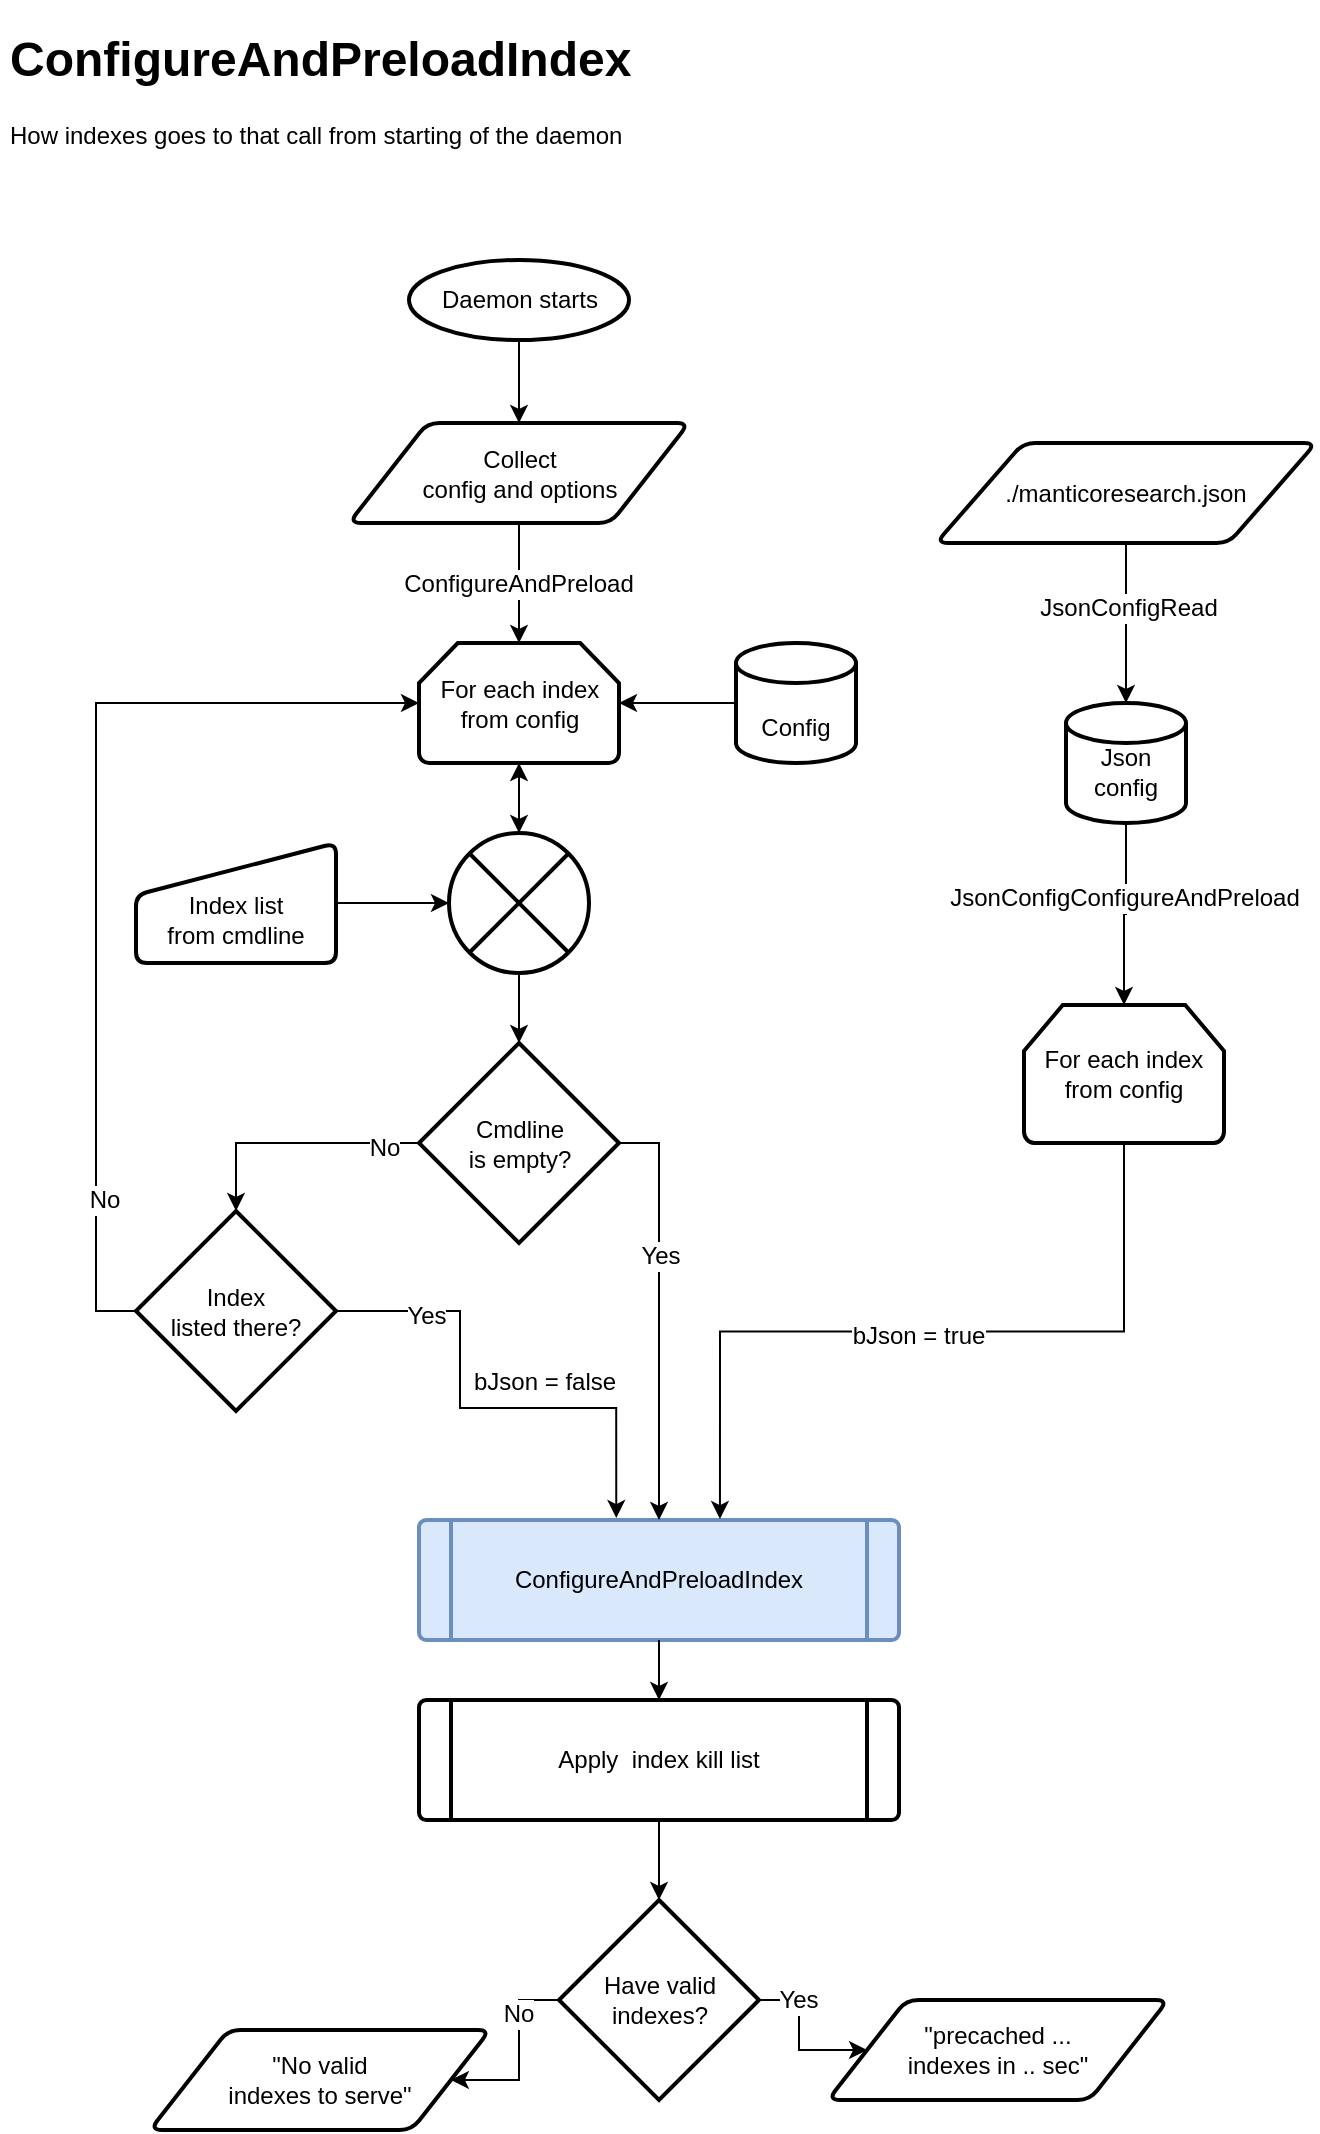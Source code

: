 <mxfile version="10.8.0" type="device"><diagram id="mrS82vI1LozzJn46dy_2" name="Initial start"><mxGraphModel dx="1004" dy="1144" grid="1" gridSize="10" guides="1" tooltips="1" connect="1" arrows="1" fold="0" page="1" pageScale="1" pageWidth="827" pageHeight="1169" math="0" shadow="0"><root><mxCell id="0"/><mxCell id="1" parent="0"/><mxCell id="GM6XMxbqz1W6KQirm6b_-90" value="&lt;h1&gt;ConfigureAndPreloadIndex&lt;/h1&gt;&lt;div&gt;How indexes goes to that call from starting of the daemon&lt;/div&gt;" style="text;html=1;strokeColor=none;fillColor=none;spacing=5;spacingTop=-20;whiteSpace=wrap;overflow=hidden;rounded=0;shadow=0;" parent="1" vertex="1"><mxGeometry x="60" y="40" width="470" height="80" as="geometry"/></mxCell><mxCell id="GM6XMxbqz1W6KQirm6b_-1" value="Daemon starts&lt;br&gt;" style="strokeWidth=2;html=1;shape=mxgraph.flowchart.start_1;whiteSpace=wrap;" parent="1" vertex="1"><mxGeometry x="264.5" y="160" width="110" height="40" as="geometry"/></mxCell><mxCell id="GM6XMxbqz1W6KQirm6b_-45" value="Collect&lt;br&gt;config and options&lt;br&gt;" style="verticalLabelPosition=middle;verticalAlign=middle;html=1;strokeWidth=2;shape=parallelogram;perimeter=parallelogramPerimeter;whiteSpace=wrap;rounded=1;arcSize=12;size=0.23;shadow=0;labelPosition=center;align=center;" parent="1" vertex="1"><mxGeometry x="234.5" y="241.5" width="170" height="50" as="geometry"/></mxCell><mxCell id="GM6XMxbqz1W6KQirm6b_-49" style="edgeStyle=orthogonalEdgeStyle;rounded=0;orthogonalLoop=1;jettySize=auto;html=1;exitX=0.5;exitY=1;exitDx=0;exitDy=0;exitPerimeter=0;entryX=0.5;entryY=0;entryDx=0;entryDy=0;" parent="1" source="GM6XMxbqz1W6KQirm6b_-1" target="GM6XMxbqz1W6KQirm6b_-45" edge="1"><mxGeometry relative="1" as="geometry"/></mxCell><mxCell id="GM6XMxbqz1W6KQirm6b_-47" value="Index list&lt;br&gt;from cmdline&lt;br&gt;" style="verticalLabelPosition=middle;verticalAlign=bottom;html=1;strokeWidth=2;shape=manualInput;whiteSpace=wrap;rounded=1;size=26;arcSize=11;shadow=0;labelPosition=center;align=center;spacingBottom=5;" parent="1" vertex="1"><mxGeometry x="128" y="451.5" width="100" height="60" as="geometry"/></mxCell><mxCell id="GM6XMxbqz1W6KQirm6b_-48" value="Config" style="strokeWidth=2;html=1;shape=mxgraph.flowchart.database;whiteSpace=wrap;shadow=0;verticalAlign=bottom;spacingBottom=9;" parent="1" vertex="1"><mxGeometry x="428" y="351.5" width="60" height="60" as="geometry"/></mxCell><mxCell id="GM6XMxbqz1W6KQirm6b_-54" value="For each index&lt;br&gt;from config&lt;br&gt;" style="strokeWidth=2;html=1;shape=mxgraph.flowchart.loop_limit;whiteSpace=wrap;shadow=0;" parent="1" vertex="1"><mxGeometry x="269.5" y="351.5" width="100" height="60" as="geometry"/></mxCell><mxCell id="GM6XMxbqz1W6KQirm6b_-61" value="" style="edgeStyle=orthogonalEdgeStyle;rounded=0;orthogonalLoop=1;jettySize=auto;html=1;" parent="1" source="GM6XMxbqz1W6KQirm6b_-45" target="GM6XMxbqz1W6KQirm6b_-54" edge="1"><mxGeometry relative="1" as="geometry"/></mxCell><mxCell id="8kGnOlioAK1RqU-uiGng-42" value="ConfigureAndPreload" style="text;html=1;resizable=0;points=[];align=center;verticalAlign=middle;labelBackgroundColor=#ffffff;" parent="GM6XMxbqz1W6KQirm6b_-61" vertex="1" connectable="0"><mxGeometry x="0.263" y="1" relative="1" as="geometry"><mxPoint x="-1.5" y="-8" as="offset"/></mxGeometry></mxCell><mxCell id="GM6XMxbqz1W6KQirm6b_-64" value="" style="edgeStyle=orthogonalEdgeStyle;rounded=0;orthogonalLoop=1;jettySize=auto;html=1;" parent="1" source="GM6XMxbqz1W6KQirm6b_-48" target="GM6XMxbqz1W6KQirm6b_-54" edge="1"><mxGeometry relative="1" as="geometry"/></mxCell><mxCell id="GM6XMxbqz1W6KQirm6b_-56" value="Cmdline&lt;br&gt;is empty?&lt;br&gt;" style="strokeWidth=2;html=1;shape=mxgraph.flowchart.decision;whiteSpace=wrap;shadow=0;" parent="1" vertex="1"><mxGeometry x="269.5" y="551.5" width="100" height="100" as="geometry"/></mxCell><mxCell id="GM6XMxbqz1W6KQirm6b_-81" style="edgeStyle=orthogonalEdgeStyle;rounded=0;orthogonalLoop=1;jettySize=auto;html=1;exitX=0;exitY=0.5;exitDx=0;exitDy=0;exitPerimeter=0;entryX=0;entryY=0.5;entryDx=0;entryDy=0;entryPerimeter=0;" parent="1" source="GM6XMxbqz1W6KQirm6b_-76" target="GM6XMxbqz1W6KQirm6b_-54" edge="1"><mxGeometry relative="1" as="geometry"/></mxCell><mxCell id="GM6XMxbqz1W6KQirm6b_-83" value="No" style="text;html=1;resizable=0;points=[];align=center;verticalAlign=middle;labelBackgroundColor=#ffffff;" parent="GM6XMxbqz1W6KQirm6b_-81" vertex="1" connectable="0"><mxGeometry x="-0.69" y="-4" relative="1" as="geometry"><mxPoint as="offset"/></mxGeometry></mxCell><mxCell id="GM6XMxbqz1W6KQirm6b_-76" value="Index&lt;br&gt;listed there?&lt;br&gt;" style="strokeWidth=2;html=1;shape=mxgraph.flowchart.decision;whiteSpace=wrap;shadow=0;" parent="1" vertex="1"><mxGeometry x="128" y="635.5" width="100" height="100" as="geometry"/></mxCell><mxCell id="GM6XMxbqz1W6KQirm6b_-78" style="edgeStyle=orthogonalEdgeStyle;rounded=0;orthogonalLoop=1;jettySize=auto;html=1;exitX=0;exitY=0.5;exitDx=0;exitDy=0;exitPerimeter=0;entryX=0.5;entryY=0;entryDx=0;entryDy=0;entryPerimeter=0;" parent="1" source="GM6XMxbqz1W6KQirm6b_-56" target="GM6XMxbqz1W6KQirm6b_-76" edge="1"><mxGeometry relative="1" as="geometry"/></mxCell><mxCell id="GM6XMxbqz1W6KQirm6b_-79" value="No" style="text;html=1;resizable=0;points=[];align=center;verticalAlign=middle;labelBackgroundColor=#ffffff;" parent="GM6XMxbqz1W6KQirm6b_-78" vertex="1" connectable="0"><mxGeometry x="-0.717" y="2" relative="1" as="geometry"><mxPoint as="offset"/></mxGeometry></mxCell><mxCell id="GM6XMxbqz1W6KQirm6b_-72" value="" style="edgeStyle=orthogonalEdgeStyle;rounded=0;orthogonalLoop=1;jettySize=auto;html=1;" parent="1" source="GM6XMxbqz1W6KQirm6b_-69" target="GM6XMxbqz1W6KQirm6b_-56" edge="1"><mxGeometry relative="1" as="geometry"/></mxCell><mxCell id="8kGnOlioAK1RqU-uiGng-59" style="edgeStyle=orthogonalEdgeStyle;rounded=0;orthogonalLoop=1;jettySize=auto;html=1;" parent="1" source="GM6XMxbqz1W6KQirm6b_-69" target="GM6XMxbqz1W6KQirm6b_-54" edge="1"><mxGeometry relative="1" as="geometry"/></mxCell><mxCell id="GM6XMxbqz1W6KQirm6b_-69" value="" style="verticalLabelPosition=bottom;verticalAlign=top;html=1;strokeWidth=2;shape=mxgraph.flowchart.or;shadow=0;" parent="1" vertex="1"><mxGeometry x="284.5" y="446.5" width="70" height="70" as="geometry"/></mxCell><mxCell id="GM6XMxbqz1W6KQirm6b_-71" value="" style="edgeStyle=orthogonalEdgeStyle;rounded=0;orthogonalLoop=1;jettySize=auto;html=1;" parent="1" source="GM6XMxbqz1W6KQirm6b_-47" target="GM6XMxbqz1W6KQirm6b_-69" edge="1"><mxGeometry relative="1" as="geometry"/></mxCell><mxCell id="GM6XMxbqz1W6KQirm6b_-70" value="" style="edgeStyle=orthogonalEdgeStyle;rounded=0;orthogonalLoop=1;jettySize=auto;html=1;" parent="1" source="GM6XMxbqz1W6KQirm6b_-54" target="GM6XMxbqz1W6KQirm6b_-69" edge="1"><mxGeometry relative="1" as="geometry"/></mxCell><mxCell id="GM6XMxbqz1W6KQirm6b_-73" value="ConfigureAndPreloadIndex" style="verticalLabelPosition=middle;verticalAlign=middle;html=1;strokeWidth=2;shape=process;whiteSpace=wrap;rounded=1;size=0.065;arcSize=6;shadow=0;labelPosition=center;align=center;fillColor=#dae8fc;strokeColor=#6c8ebf;" parent="1" vertex="1"><mxGeometry x="269.5" y="790" width="240" height="60" as="geometry"/></mxCell><mxCell id="GM6XMxbqz1W6KQirm6b_-74" style="edgeStyle=orthogonalEdgeStyle;rounded=0;orthogonalLoop=1;jettySize=auto;html=1;exitX=1;exitY=0.5;exitDx=0;exitDy=0;exitPerimeter=0;entryX=0.5;entryY=0;entryDx=0;entryDy=0;" parent="1" source="GM6XMxbqz1W6KQirm6b_-56" target="GM6XMxbqz1W6KQirm6b_-73" edge="1"><mxGeometry relative="1" as="geometry"/></mxCell><mxCell id="GM6XMxbqz1W6KQirm6b_-75" value="Yes" style="text;html=1;resizable=0;points=[];align=center;verticalAlign=middle;labelBackgroundColor=#ffffff;" parent="GM6XMxbqz1W6KQirm6b_-74" vertex="1" connectable="0"><mxGeometry x="-0.496" y="-24" relative="1" as="geometry"><mxPoint x="24" y="24" as="offset"/></mxGeometry></mxCell><mxCell id="GM6XMxbqz1W6KQirm6b_-80" style="edgeStyle=orthogonalEdgeStyle;rounded=0;orthogonalLoop=1;jettySize=auto;html=1;exitX=1;exitY=0.5;exitDx=0;exitDy=0;exitPerimeter=0;entryX=0.411;entryY=-0.016;entryDx=0;entryDy=0;entryPerimeter=0;" parent="1" source="GM6XMxbqz1W6KQirm6b_-76" target="GM6XMxbqz1W6KQirm6b_-73" edge="1"><mxGeometry relative="1" as="geometry"><Array as="points"><mxPoint x="290" y="685"/><mxPoint x="290" y="734"/><mxPoint x="368" y="734"/></Array></mxGeometry></mxCell><mxCell id="GM6XMxbqz1W6KQirm6b_-82" value="Yes" style="text;html=1;resizable=0;points=[];align=center;verticalAlign=middle;labelBackgroundColor=#ffffff;" parent="GM6XMxbqz1W6KQirm6b_-80" vertex="1" connectable="0"><mxGeometry x="-0.635" y="-2" relative="1" as="geometry"><mxPoint as="offset"/></mxGeometry></mxCell><mxCell id="GM6XMxbqz1W6KQirm6b_-93" style="edgeStyle=orthogonalEdgeStyle;rounded=0;orthogonalLoop=1;jettySize=auto;html=1;exitX=0.5;exitY=1;exitDx=0;exitDy=0;exitPerimeter=0;" parent="1" source="GM6XMxbqz1W6KQirm6b_-54" target="GM6XMxbqz1W6KQirm6b_-54" edge="1"><mxGeometry relative="1" as="geometry"/></mxCell><mxCell id="8kGnOlioAK1RqU-uiGng-29" value="Json config" style="strokeWidth=2;html=1;shape=mxgraph.flowchart.database;whiteSpace=wrap;shadow=0;verticalAlign=bottom;spacingBottom=9;" parent="1" vertex="1"><mxGeometry x="593" y="381.5" width="60" height="60" as="geometry"/></mxCell><mxCell id="8kGnOlioAK1RqU-uiGng-31" value="" style="edgeStyle=orthogonalEdgeStyle;rounded=0;orthogonalLoop=1;jettySize=auto;html=1;" parent="1" source="8kGnOlioAK1RqU-uiGng-30" target="8kGnOlioAK1RqU-uiGng-29" edge="1"><mxGeometry relative="1" as="geometry"/></mxCell><mxCell id="8kGnOlioAK1RqU-uiGng-40" value="JsonConfigRead" style="text;html=1;resizable=0;points=[];align=center;verticalAlign=middle;labelBackgroundColor=#ffffff;" parent="8kGnOlioAK1RqU-uiGng-31" vertex="1" connectable="0"><mxGeometry x="-0.209" y="1" relative="1" as="geometry"><mxPoint y="1" as="offset"/></mxGeometry></mxCell><mxCell id="8kGnOlioAK1RqU-uiGng-30" value="./manticoresearch.json&lt;br&gt;" style="verticalLabelPosition=middle;verticalAlign=middle;html=1;strokeWidth=2;shape=parallelogram;perimeter=parallelogramPerimeter;whiteSpace=wrap;rounded=1;arcSize=12;size=0.23;shadow=0;labelPosition=center;align=center;" parent="1" vertex="1"><mxGeometry x="528" y="251.5" width="190" height="50" as="geometry"/></mxCell><mxCell id="8kGnOlioAK1RqU-uiGng-36" style="edgeStyle=orthogonalEdgeStyle;rounded=0;orthogonalLoop=1;jettySize=auto;html=1;exitX=0.5;exitY=1;exitDx=0;exitDy=0;exitPerimeter=0;entryX=0.627;entryY=-0.008;entryDx=0;entryDy=0;entryPerimeter=0;" parent="1" source="8kGnOlioAK1RqU-uiGng-32" target="GM6XMxbqz1W6KQirm6b_-73" edge="1"><mxGeometry relative="1" as="geometry"/></mxCell><mxCell id="pXFP90Ian9YGnT9wFd2_-1" value="bJson = true" style="text;html=1;resizable=0;points=[];align=center;verticalAlign=middle;labelBackgroundColor=#ffffff;" parent="8kGnOlioAK1RqU-uiGng-36" vertex="1" connectable="0"><mxGeometry x="0.012" y="2" relative="1" as="geometry"><mxPoint as="offset"/></mxGeometry></mxCell><mxCell id="8kGnOlioAK1RqU-uiGng-32" value="For each index&lt;br&gt;from config&lt;br&gt;" style="strokeWidth=2;html=1;shape=mxgraph.flowchart.loop_limit;whiteSpace=wrap;shadow=0;" parent="1" vertex="1"><mxGeometry x="572" y="532.5" width="100" height="69" as="geometry"/></mxCell><mxCell id="8kGnOlioAK1RqU-uiGng-33" value="" style="edgeStyle=orthogonalEdgeStyle;rounded=0;orthogonalLoop=1;jettySize=auto;html=1;" parent="1" source="8kGnOlioAK1RqU-uiGng-29" target="8kGnOlioAK1RqU-uiGng-32" edge="1"><mxGeometry relative="1" as="geometry"/></mxCell><mxCell id="8kGnOlioAK1RqU-uiGng-43" value="JsonConfigConfigureAndPreload" style="text;html=1;resizable=0;points=[];align=center;verticalAlign=middle;labelBackgroundColor=#ffffff;" parent="8kGnOlioAK1RqU-uiGng-33" vertex="1" connectable="0"><mxGeometry x="0.022" y="-10" relative="1" as="geometry"><mxPoint x="10" y="-9" as="offset"/></mxGeometry></mxCell><mxCell id="8kGnOlioAK1RqU-uiGng-44" value="Apply&amp;nbsp; index kill list" style="verticalLabelPosition=middle;verticalAlign=middle;html=1;strokeWidth=2;shape=process;whiteSpace=wrap;rounded=1;size=0.065;arcSize=6;shadow=0;labelPosition=center;align=center;" parent="1" vertex="1"><mxGeometry x="269.5" y="880" width="240" height="60" as="geometry"/></mxCell><mxCell id="8kGnOlioAK1RqU-uiGng-45" value="" style="edgeStyle=orthogonalEdgeStyle;rounded=0;orthogonalLoop=1;jettySize=auto;html=1;" parent="1" source="GM6XMxbqz1W6KQirm6b_-73" target="8kGnOlioAK1RqU-uiGng-44" edge="1"><mxGeometry relative="1" as="geometry"/></mxCell><mxCell id="8kGnOlioAK1RqU-uiGng-46" value="Have valid&lt;br&gt;indexes?&lt;br&gt;" style="strokeWidth=2;html=1;shape=mxgraph.flowchart.decision;whiteSpace=wrap;shadow=0;" parent="1" vertex="1"><mxGeometry x="339.5" y="980" width="100" height="100" as="geometry"/></mxCell><mxCell id="8kGnOlioAK1RqU-uiGng-47" value="" style="edgeStyle=orthogonalEdgeStyle;rounded=0;orthogonalLoop=1;jettySize=auto;html=1;" parent="1" source="8kGnOlioAK1RqU-uiGng-44" target="8kGnOlioAK1RqU-uiGng-46" edge="1"><mxGeometry relative="1" as="geometry"/></mxCell><mxCell id="8kGnOlioAK1RqU-uiGng-52" value="&quot;precached ... &lt;br&gt;indexes in .. sec&quot;" style="verticalLabelPosition=middle;verticalAlign=middle;html=1;strokeWidth=2;shape=parallelogram;perimeter=parallelogramPerimeter;whiteSpace=wrap;rounded=1;arcSize=12;size=0.23;shadow=0;labelPosition=center;align=center;" parent="1" vertex="1"><mxGeometry x="474" y="1030" width="170" height="50" as="geometry"/></mxCell><mxCell id="8kGnOlioAK1RqU-uiGng-54" value="" style="edgeStyle=orthogonalEdgeStyle;rounded=0;orthogonalLoop=1;jettySize=auto;html=1;" parent="1" source="8kGnOlioAK1RqU-uiGng-46" target="8kGnOlioAK1RqU-uiGng-52" edge="1"><mxGeometry relative="1" as="geometry"/></mxCell><mxCell id="8kGnOlioAK1RqU-uiGng-56" value="Yes" style="text;html=1;resizable=0;points=[];align=center;verticalAlign=middle;labelBackgroundColor=#ffffff;" parent="8kGnOlioAK1RqU-uiGng-54" vertex="1" connectable="0"><mxGeometry x="-0.49" y="-2" relative="1" as="geometry"><mxPoint x="1" as="offset"/></mxGeometry></mxCell><mxCell id="8kGnOlioAK1RqU-uiGng-53" value="&quot;No valid &lt;br&gt;indexes to serve&quot;" style="verticalLabelPosition=middle;verticalAlign=middle;html=1;strokeWidth=2;shape=parallelogram;perimeter=parallelogramPerimeter;whiteSpace=wrap;rounded=1;arcSize=12;size=0.23;shadow=0;labelPosition=center;align=center;" parent="1" vertex="1"><mxGeometry x="135" y="1045" width="170" height="50" as="geometry"/></mxCell><mxCell id="8kGnOlioAK1RqU-uiGng-55" value="" style="edgeStyle=orthogonalEdgeStyle;rounded=0;orthogonalLoop=1;jettySize=auto;html=1;" parent="1" source="8kGnOlioAK1RqU-uiGng-46" target="8kGnOlioAK1RqU-uiGng-53" edge="1"><mxGeometry relative="1" as="geometry"/></mxCell><mxCell id="8kGnOlioAK1RqU-uiGng-57" value="No" style="text;html=1;resizable=0;points=[];align=center;verticalAlign=middle;labelBackgroundColor=#ffffff;" parent="8kGnOlioAK1RqU-uiGng-55" vertex="1" connectable="0"><mxGeometry x="-0.578" y="7" relative="1" as="geometry"><mxPoint x="-8" y="7" as="offset"/></mxGeometry></mxCell><mxCell id="pXFP90Ian9YGnT9wFd2_-2" value="bJson = false" style="text;html=1;resizable=0;points=[];autosize=1;align=left;verticalAlign=top;spacingTop=-4;" parent="1" vertex="1"><mxGeometry x="294.5" y="711" width="90" height="20" as="geometry"/></mxCell></root></mxGraphModel></diagram><diagram id="g5jOWvawek80kfzsbjqG" name="ConfigureAndPreload index"><mxGraphModel dx="1004" dy="1144" grid="1" gridSize="10" guides="1" tooltips="1" connect="1" arrows="1" fold="1" page="1" pageScale="1" pageWidth="827" pageHeight="1169" math="0" shadow="0"><root><mxCell id="-zfAyhTDsmDjm44ZbMaa-0"/><mxCell id="-zfAyhTDsmDjm44ZbMaa-1" parent="-zfAyhTDsmDjm44ZbMaa-0"/><mxCell id="-zfAyhTDsmDjm44ZbMaa-2" value="&lt;h1&gt;Configure And Preload Index&lt;/h1&gt;&lt;p&gt;Describes steps how processed each index which has to be served.&lt;/p&gt;" style="text;html=1;strokeColor=none;fillColor=none;spacing=5;spacingTop=-20;whiteSpace=wrap;overflow=hidden;rounded=0;shadow=0;" parent="-zfAyhTDsmDjm44ZbMaa-1" vertex="1"><mxGeometry x="53" y="30" width="360" height="80" as="geometry"/></mxCell><mxCell id="-Gzx-f8Tw_a-orAdzuxC-0" value="&lt;ul&gt;&lt;li&gt;&lt;span&gt;CSphConfigSection&lt;/span&gt;&amp;nbsp;&lt;b&gt;hIndex&lt;/b&gt;&lt;/li&gt;&lt;li&gt;const char* &lt;b&gt;sIndexName&lt;/b&gt;;&lt;/li&gt;&lt;li&gt;bool &lt;b&gt;bJson&lt;/b&gt;&lt;/li&gt;&lt;/ul&gt;" style="strokeWidth=2;html=1;shape=mxgraph.flowchart.direct_data;whiteSpace=wrap;shadow=0;align=left;spacingLeft=0;" parent="-zfAyhTDsmDjm44ZbMaa-1" vertex="1"><mxGeometry x="83" y="202" width="250" height="60" as="geometry"/></mxCell><mxCell id="FF1XjpNBW2Xa0FVPxZH8-1" value="AddIndex" style="shape=process;whiteSpace=wrap;html=1;backgroundOutline=1;shadow=0;align=left;" parent="-zfAyhTDsmDjm44ZbMaa-1" vertex="1"><mxGeometry x="390.5" y="210.5" width="102" height="43" as="geometry"/></mxCell><mxCell id="FF1XjpNBW2Xa0FVPxZH8-2" value="" style="edgeStyle=orthogonalEdgeStyle;rounded=0;orthogonalLoop=1;jettySize=auto;html=1;" parent="-zfAyhTDsmDjm44ZbMaa-1" source="-Gzx-f8Tw_a-orAdzuxC-0" target="FF1XjpNBW2Xa0FVPxZH8-1" edge="1"><mxGeometry relative="1" as="geometry"/></mxCell><mxCell id="-QPFiiqlnvHsuUGi88Yu-1" value="&lt;b&gt;eAdd&lt;/b&gt;" style="edgeStyle=orthogonalEdgeStyle;rounded=0;orthogonalLoop=1;jettySize=auto;html=1;" parent="-zfAyhTDsmDjm44ZbMaa-1" source="FF1XjpNBW2Xa0FVPxZH8-1" target="-QPFiiqlnvHsuUGi88Yu-0" edge="1"><mxGeometry relative="1" as="geometry"/></mxCell><mxCell id="-QPFiiqlnvHsuUGi88Yu-0" value="ADD_DSBLED?&lt;br&gt;" style="strokeWidth=2;html=1;shape=mxgraph.flowchart.decision;whiteSpace=wrap;shadow=0;" parent="-zfAyhTDsmDjm44ZbMaa-1" vertex="1"><mxGeometry x="381.5" y="360" width="120" height="60" as="geometry"/></mxCell><mxCell id="-QPFiiqlnvHsuUGi88Yu-2" value="&lt;div style=&quot;text-align: left&quot;&gt;&lt;span&gt;return eAdd&lt;/span&gt;&lt;/div&gt;" style="strokeWidth=2;html=1;shape=mxgraph.flowchart.terminator;whiteSpace=wrap;shadow=0;align=center;" parent="-zfAyhTDsmDjm44ZbMaa-1" vertex="1"><mxGeometry x="231.5" y="370" width="100" height="40" as="geometry"/></mxCell><mxCell id="-QPFiiqlnvHsuUGi88Yu-3" value="No" style="edgeStyle=orthogonalEdgeStyle;rounded=0;orthogonalLoop=1;jettySize=auto;html=1;" parent="-zfAyhTDsmDjm44ZbMaa-1" source="-QPFiiqlnvHsuUGi88Yu-0" target="-QPFiiqlnvHsuUGi88Yu-2" edge="1"><mxGeometry relative="1" as="geometry"/></mxCell><mxCell id="-QPFiiqlnvHsuUGi88Yu-9" value="Has all&lt;br&gt;*.new&lt;br&gt;?&lt;br&gt;" style="strokeWidth=2;html=1;shape=mxgraph.flowchart.decision;whiteSpace=wrap;shadow=0;" parent="-zfAyhTDsmDjm44ZbMaa-1" vertex="1"><mxGeometry x="475" y="510" width="120" height="60" as="geometry"/></mxCell><mxCell id="-QPFiiqlnvHsuUGi88Yu-15" value="RotateIndexGreedy" style="rounded=1;whiteSpace=wrap;html=1;absoluteArcSize=1;arcSize=14;strokeWidth=2;shadow=0;align=center;" parent="-zfAyhTDsmDjm44ZbMaa-1" vertex="1"><mxGeometry x="618" y="620" width="137" height="40" as="geometry"/></mxCell><mxCell id="-QPFiiqlnvHsuUGi88Yu-19" value="" style="edgeStyle=orthogonalEdgeStyle;rounded=0;orthogonalLoop=1;jettySize=auto;html=1;" parent="-zfAyhTDsmDjm44ZbMaa-1" source="-QPFiiqlnvHsuUGi88Yu-17" target="-QPFiiqlnvHsuUGi88Yu-15" edge="1"><mxGeometry relative="1" as="geometry"/></mxCell><mxCell id="-QPFiiqlnvHsuUGi88Yu-17" value="m_bOnlyNew=&lt;br&gt;HasAllFiles()&lt;br&gt;" style="verticalLabelPosition=middle;verticalAlign=middle;html=1;strokeWidth=2;shape=hexagon;perimeter=hexagonPerimeter2;arcSize=6;size=0.27;shadow=0;align=center;labelPosition=center;" parent="-zfAyhTDsmDjm44ZbMaa-1" vertex="1"><mxGeometry x="631.5" y="510" width="110" height="60" as="geometry"/></mxCell><mxCell id="-QPFiiqlnvHsuUGi88Yu-18" value="" style="edgeStyle=orthogonalEdgeStyle;rounded=0;orthogonalLoop=1;jettySize=auto;html=1;" parent="-zfAyhTDsmDjm44ZbMaa-1" source="-QPFiiqlnvHsuUGi88Yu-9" target="-QPFiiqlnvHsuUGi88Yu-17" edge="1"><mxGeometry relative="1" as="geometry"/></mxCell><mxCell id="-QPFiiqlnvHsuUGi88Yu-20" value="Success?&lt;br&gt;" style="strokeWidth=2;html=1;shape=mxgraph.flowchart.decision;whiteSpace=wrap;shadow=0;" parent="-zfAyhTDsmDjm44ZbMaa-1" vertex="1"><mxGeometry x="398" y="694" width="120" height="60" as="geometry"/></mxCell><mxCell id="-QPFiiqlnvHsuUGi88Yu-21" style="edgeStyle=orthogonalEdgeStyle;rounded=0;orthogonalLoop=1;jettySize=auto;html=1;exitX=0;exitY=0.5;exitDx=0;exitDy=0;entryX=0.5;entryY=0;entryDx=0;entryDy=0;entryPerimeter=0;" parent="-zfAyhTDsmDjm44ZbMaa-1" source="-QPFiiqlnvHsuUGi88Yu-15" target="-QPFiiqlnvHsuUGi88Yu-20" edge="1"><mxGeometry relative="1" as="geometry"/></mxCell><mxCell id="-QPFiiqlnvHsuUGi88Yu-22" value="FixupIndexSettings" style="rounded=1;whiteSpace=wrap;html=1;absoluteArcSize=1;arcSize=14;strokeWidth=2;shadow=0;align=center;" parent="-zfAyhTDsmDjm44ZbMaa-1" vertex="1"><mxGeometry x="561.5" y="705" width="130" height="39" as="geometry"/></mxCell><mxCell id="-QPFiiqlnvHsuUGi88Yu-23" value="Yes" style="edgeStyle=orthogonalEdgeStyle;rounded=0;orthogonalLoop=1;jettySize=auto;html=1;" parent="-zfAyhTDsmDjm44ZbMaa-1" source="-QPFiiqlnvHsuUGi88Yu-20" target="-QPFiiqlnvHsuUGi88Yu-22" edge="1"><mxGeometry relative="1" as="geometry"/></mxCell><mxCell id="-QPFiiqlnvHsuUGi88Yu-24" value="PreallocNewIndex" style="rounded=1;whiteSpace=wrap;html=1;absoluteArcSize=1;arcSize=14;strokeWidth=2;shadow=0;align=center;" parent="-zfAyhTDsmDjm44ZbMaa-1" vertex="1"><mxGeometry x="221.5" y="704" width="137" height="40" as="geometry"/></mxCell><mxCell id="-QPFiiqlnvHsuUGi88Yu-26" value="No" style="edgeStyle=orthogonalEdgeStyle;rounded=0;orthogonalLoop=1;jettySize=auto;html=1;exitX=0;exitY=0.5;exitDx=0;exitDy=0;exitPerimeter=0;entryX=0.5;entryY=0;entryDx=0;entryDy=0;" parent="-zfAyhTDsmDjm44ZbMaa-1" source="-QPFiiqlnvHsuUGi88Yu-9" target="-QPFiiqlnvHsuUGi88Yu-24" edge="1"><mxGeometry relative="1" as="geometry"/></mxCell><mxCell id="-QPFiiqlnvHsuUGi88Yu-25" value="" style="edgeStyle=orthogonalEdgeStyle;rounded=0;orthogonalLoop=1;jettySize=auto;html=1;" parent="-zfAyhTDsmDjm44ZbMaa-1" source="-QPFiiqlnvHsuUGi88Yu-20" target="-QPFiiqlnvHsuUGi88Yu-24" edge="1"><mxGeometry relative="1" as="geometry"/></mxCell><mxCell id="-QPFiiqlnvHsuUGi88Yu-33" value="bPreloadOk?&lt;br&gt;" style="strokeWidth=2;html=1;shape=mxgraph.flowchart.decision;whiteSpace=wrap;shadow=0;" parent="-zfAyhTDsmDjm44ZbMaa-1" vertex="1"><mxGeometry x="412.5" y="840" width="120" height="60" as="geometry"/></mxCell><mxCell id="-QPFiiqlnvHsuUGi88Yu-40" style="edgeStyle=orthogonalEdgeStyle;rounded=0;orthogonalLoop=1;jettySize=auto;html=1;exitX=0.5;exitY=1;exitDx=0;exitDy=0;exitPerimeter=0;entryX=0.5;entryY=0;entryDx=0;entryDy=0;entryPerimeter=0;" parent="-zfAyhTDsmDjm44ZbMaa-1" source="-QPFiiqlnvHsuUGi88Yu-36" target="-QPFiiqlnvHsuUGi88Yu-33" edge="1"><mxGeometry relative="1" as="geometry"/></mxCell><mxCell id="-QPFiiqlnvHsuUGi88Yu-36" value="" style="verticalLabelPosition=bottom;verticalAlign=top;html=1;strokeWidth=2;shape=mxgraph.flowchart.summing_function;shadow=0;align=center;" parent="-zfAyhTDsmDjm44ZbMaa-1" vertex="1"><mxGeometry x="451.5" y="777" width="42" height="40" as="geometry"/></mxCell><mxCell id="iUlJuWVf_JuqNfU9qCxb-0" value="bPreloadOk" style="edgeStyle=orthogonalEdgeStyle;rounded=0;orthogonalLoop=1;jettySize=auto;html=1;exitX=0.5;exitY=1;exitDx=0;exitDy=0;entryX=0;entryY=0.5;entryDx=0;entryDy=0;entryPerimeter=0;" parent="-zfAyhTDsmDjm44ZbMaa-1" source="-QPFiiqlnvHsuUGi88Yu-24" target="-QPFiiqlnvHsuUGi88Yu-36" edge="1"><mxGeometry relative="1" as="geometry"/></mxCell><mxCell id="-QPFiiqlnvHsuUGi88Yu-37" value="bPreloadOk" style="edgeStyle=orthogonalEdgeStyle;rounded=0;orthogonalLoop=1;jettySize=auto;html=1;exitX=0.5;exitY=1;exitDx=0;exitDy=0;entryX=1;entryY=0.5;entryDx=0;entryDy=0;entryPerimeter=0;" parent="-zfAyhTDsmDjm44ZbMaa-1" source="-QPFiiqlnvHsuUGi88Yu-22" target="-QPFiiqlnvHsuUGi88Yu-36" edge="1"><mxGeometry relative="1" as="geometry"/></mxCell><mxCell id="-QPFiiqlnvHsuUGi88Yu-45" value="DeleteIfNull" style="rounded=1;whiteSpace=wrap;html=1;absoluteArcSize=1;arcSize=14;strokeWidth=2;shadow=0;align=center;" parent="-zfAyhTDsmDjm44ZbMaa-1" vertex="1"><mxGeometry x="271.5" y="855" width="100" height="30" as="geometry"/></mxCell><mxCell id="-QPFiiqlnvHsuUGi88Yu-44" value="" style="edgeStyle=orthogonalEdgeStyle;rounded=0;orthogonalLoop=1;jettySize=auto;html=1;" parent="-zfAyhTDsmDjm44ZbMaa-1" source="-QPFiiqlnvHsuUGi88Yu-33" target="-QPFiiqlnvHsuUGi88Yu-45" edge="1"><mxGeometry relative="1" as="geometry"><mxPoint x="361.5" y="870" as="targetPoint"/></mxGeometry></mxCell><mxCell id="-QPFiiqlnvHsuUGi88Yu-46" value="&lt;b&gt;ADD_ERROR&lt;/b&gt;&lt;br&gt;" style="strokeWidth=2;html=1;shape=mxgraph.flowchart.terminator;whiteSpace=wrap;shadow=0;align=center;fillColor=#f8cecc;strokeColor=#b85450;" parent="-zfAyhTDsmDjm44ZbMaa-1" vertex="1"><mxGeometry x="271.5" y="920" width="100" height="50" as="geometry"/></mxCell><mxCell id="-QPFiiqlnvHsuUGi88Yu-47" value="" style="edgeStyle=orthogonalEdgeStyle;rounded=0;orthogonalLoop=1;jettySize=auto;html=1;" parent="-zfAyhTDsmDjm44ZbMaa-1" source="-QPFiiqlnvHsuUGi88Yu-45" target="-QPFiiqlnvHsuUGi88Yu-46" edge="1"><mxGeometry relative="1" as="geometry"/></mxCell><mxCell id="-QPFiiqlnvHsuUGi88Yu-48" value="AddOrReplace" style="rounded=1;whiteSpace=wrap;html=1;absoluteArcSize=1;arcSize=14;strokeWidth=2;shadow=0;align=center;" parent="-zfAyhTDsmDjm44ZbMaa-1" vertex="1"><mxGeometry x="586.5" y="855" width="100" height="30" as="geometry"/></mxCell><mxCell id="-QPFiiqlnvHsuUGi88Yu-49" style="edgeStyle=orthogonalEdgeStyle;rounded=0;orthogonalLoop=1;jettySize=auto;html=1;exitX=1;exitY=0.5;exitDx=0;exitDy=0;exitPerimeter=0;entryX=0;entryY=0.5;entryDx=0;entryDy=0;" parent="-zfAyhTDsmDjm44ZbMaa-1" source="-QPFiiqlnvHsuUGi88Yu-33" target="-QPFiiqlnvHsuUGi88Yu-48" edge="1"><mxGeometry relative="1" as="geometry"/></mxCell><mxCell id="-QPFiiqlnvHsuUGi88Yu-51" value="LoadGlobalIDF" style="rounded=1;whiteSpace=wrap;html=1;absoluteArcSize=1;arcSize=14;strokeWidth=2;shadow=0;align=center;" parent="-zfAyhTDsmDjm44ZbMaa-1" vertex="1"><mxGeometry x="586.5" y="930" width="100" height="30" as="geometry"/></mxCell><mxCell id="-QPFiiqlnvHsuUGi88Yu-52" value="" style="edgeStyle=orthogonalEdgeStyle;rounded=0;orthogonalLoop=1;jettySize=auto;html=1;" parent="-zfAyhTDsmDjm44ZbMaa-1" source="-QPFiiqlnvHsuUGi88Yu-48" target="-QPFiiqlnvHsuUGi88Yu-51" edge="1"><mxGeometry relative="1" as="geometry"/></mxCell><mxCell id="-QPFiiqlnvHsuUGi88Yu-53" value="&lt;b&gt;ADD_DSBLED&lt;/b&gt;&lt;br&gt;" style="strokeWidth=2;html=1;shape=mxgraph.flowchart.terminator;whiteSpace=wrap;shadow=0;align=center;fillColor=#d5e8d4;strokeColor=#82b366;" parent="-zfAyhTDsmDjm44ZbMaa-1" vertex="1"><mxGeometry x="586.5" y="990" width="100" height="50" as="geometry"/></mxCell><mxCell id="-QPFiiqlnvHsuUGi88Yu-54" value="" style="edgeStyle=orthogonalEdgeStyle;rounded=0;orthogonalLoop=1;jettySize=auto;html=1;" parent="-zfAyhTDsmDjm44ZbMaa-1" source="-QPFiiqlnvHsuUGi88Yu-51" target="-QPFiiqlnvHsuUGi88Yu-53" edge="1"><mxGeometry relative="1" as="geometry"/></mxCell><mxCell id="-QPFiiqlnvHsuUGi88Yu-57" value="" style="edgeStyle=orthogonalEdgeStyle;rounded=0;orthogonalLoop=1;jettySize=auto;html=1;" parent="-zfAyhTDsmDjm44ZbMaa-1" source="-QPFiiqlnvHsuUGi88Yu-55" target="-QPFiiqlnvHsuUGi88Yu-9" edge="1"><mxGeometry relative="1" as="geometry"/></mxCell><mxCell id="-QPFiiqlnvHsuUGi88Yu-55" value="m_bJson = &lt;b&gt;bJson&lt;/b&gt;" style="rounded=1;whiteSpace=wrap;html=1;absoluteArcSize=1;arcSize=14;strokeWidth=2;shadow=0;align=center;" parent="-zfAyhTDsmDjm44ZbMaa-1" vertex="1"><mxGeometry x="466.5" y="440" width="137" height="40" as="geometry"/></mxCell><mxCell id="-QPFiiqlnvHsuUGi88Yu-56" style="edgeStyle=orthogonalEdgeStyle;rounded=0;orthogonalLoop=1;jettySize=auto;html=1;exitX=1;exitY=0.5;exitDx=0;exitDy=0;exitPerimeter=0;entryX=0.5;entryY=0;entryDx=0;entryDy=0;" parent="-zfAyhTDsmDjm44ZbMaa-1" source="-QPFiiqlnvHsuUGi88Yu-0" target="-QPFiiqlnvHsuUGi88Yu-55" edge="1"><mxGeometry relative="1" as="geometry"/></mxCell></root></mxGraphModel></diagram><diagram id="YHZhgbyBJo9IyNDLlWPl" name="RemoteLoadIndex"><mxGraphModel dx="1172" dy="1335" grid="1" gridSize="10" guides="1" tooltips="1" connect="1" arrows="1" fold="1" page="1" pageScale="1" pageWidth="827" pageHeight="1169" math="0" shadow="0"><root><mxCell id="3m6HZ1eTcWclU02iBsZ9-0"/><mxCell id="3m6HZ1eTcWclU02iBsZ9-1" parent="3m6HZ1eTcWclU02iBsZ9-0"/><mxCell id="3m6HZ1eTcWclU02iBsZ9-2" value="&lt;h1 style=&quot;text-align: left&quot;&gt;RemoteLoadIndex&lt;/h1&gt;&lt;div style=&quot;text-align: left&quot;&gt;It is called from replication workflow (so, never from main thread). It MAY cause unloading existing indexes and so it breaks usual plain index workflow&lt;/div&gt;" style="text;html=1;strokeColor=none;fillColor=none;spacing=5;spacingTop=-20;whiteSpace=wrap;overflow=hidden;rounded=0;shadow=0;align=center;" parent="3m6HZ1eTcWclU02iBsZ9-1" vertex="1"><mxGeometry x="50" y="60" width="700" height="90" as="geometry"/></mxCell><mxCell id="bMD0SG25P5F7O2knT4Lu-0" value="PQRemoteData tCmd;&lt;br&gt;" style="strokeWidth=2;html=1;shape=mxgraph.flowchart.direct_data;whiteSpace=wrap;" vertex="1" parent="3m6HZ1eTcWclU02iBsZ9-1"><mxGeometry x="175" y="180" width="210" height="40" as="geometry"/></mxCell><mxCell id="bMD0SG25P5F7O2knT4Lu-1" value="Percolate?" style="strokeWidth=2;html=1;shape=mxgraph.flowchart.decision;whiteSpace=wrap;" vertex="1" parent="3m6HZ1eTcWclU02iBsZ9-1"><mxGeometry x="230" y="290" width="100" height="100" as="geometry"/></mxCell><mxCell id="bMD0SG25P5F7O2knT4Lu-2" value="" style="edgeStyle=orthogonalEdgeStyle;rounded=0;orthogonalLoop=1;jettySize=auto;html=1;" edge="1" parent="3m6HZ1eTcWclU02iBsZ9-1" source="bMD0SG25P5F7O2knT4Lu-0" target="bMD0SG25P5F7O2knT4Lu-1"><mxGeometry relative="1" as="geometry"/></mxCell><mxCell id="bMD0SG25P5F7O2knT4Lu-3" value="ERROR" style="strokeWidth=2;html=1;shape=mxgraph.flowchart.terminator;whiteSpace=wrap;fillColor=#f8cecc;strokeColor=#b85450;" vertex="1" parent="3m6HZ1eTcWclU02iBsZ9-1"><mxGeometry x="110" y="325" width="80" height="30" as="geometry"/></mxCell><mxCell id="bMD0SG25P5F7O2knT4Lu-6" value="" style="edgeStyle=orthogonalEdgeStyle;rounded=0;orthogonalLoop=1;jettySize=auto;html=1;" edge="1" parent="3m6HZ1eTcWclU02iBsZ9-1" source="bMD0SG25P5F7O2knT4Lu-1" target="bMD0SG25P5F7O2knT4Lu-3"><mxGeometry relative="1" as="geometry"/></mxCell><mxCell id="bMD0SG25P5F7O2knT4Lu-9" value="No" style="edgeStyle=orthogonalEdgeStyle;rounded=0;orthogonalLoop=1;jettySize=auto;html=1;exitX=0;exitY=0.5;exitDx=0;exitDy=0;exitPerimeter=0;entryX=0.5;entryY=1;entryDx=0;entryDy=0;entryPerimeter=0;" edge="1" parent="3m6HZ1eTcWclU02iBsZ9-1" source="bMD0SG25P5F7O2knT4Lu-7" target="bMD0SG25P5F7O2knT4Lu-3"><mxGeometry relative="1" as="geometry"/></mxCell><mxCell id="bMD0SG25P5F7O2knT4Lu-7" value="Valid?" style="strokeWidth=2;html=1;shape=mxgraph.flowchart.decision;whiteSpace=wrap;" vertex="1" parent="3m6HZ1eTcWclU02iBsZ9-1"><mxGeometry x="340" y="360" width="100" height="100" as="geometry"/></mxCell><mxCell id="bMD0SG25P5F7O2knT4Lu-8" value="Yes" style="edgeStyle=orthogonalEdgeStyle;rounded=0;orthogonalLoop=1;jettySize=auto;html=1;exitX=1;exitY=0.5;exitDx=0;exitDy=0;exitPerimeter=0;entryX=0.5;entryY=0;entryDx=0;entryDy=0;entryPerimeter=0;" edge="1" parent="3m6HZ1eTcWclU02iBsZ9-1" source="bMD0SG25P5F7O2knT4Lu-1" target="bMD0SG25P5F7O2knT4Lu-7"><mxGeometry relative="1" as="geometry"/></mxCell><mxCell id="mFdRbBhK5cNLbEph43ix-0" value="Make&lt;br&gt;ConfigSection&lt;br&gt;" style="verticalLabelPosition=middle;verticalAlign=middle;html=1;strokeWidth=2;shape=hexagon;perimeter=hexagonPerimeter2;arcSize=6;size=0.27;shadow=0;align=center;labelPosition=center;" vertex="1" parent="3m6HZ1eTcWclU02iBsZ9-1"><mxGeometry x="480" y="380" width="110" height="60" as="geometry"/></mxCell><mxCell id="mFdRbBhK5cNLbEph43ix-1" value="" style="edgeStyle=orthogonalEdgeStyle;rounded=0;orthogonalLoop=1;jettySize=auto;html=1;" edge="1" parent="3m6HZ1eTcWclU02iBsZ9-1" source="bMD0SG25P5F7O2knT4Lu-7" target="mFdRbBhK5cNLbEph43ix-0"><mxGeometry relative="1" as="geometry"/></mxCell><mxCell id="WSs2dvEBkYuIRVm1iXIG-0" value="LoadIndex" style="shape=process;whiteSpace=wrap;html=1;backgroundOutline=1;shadow=0;align=left;fillColor=#dae8fc;strokeColor=#6c8ebf;" vertex="1" parent="3m6HZ1eTcWclU02iBsZ9-1"><mxGeometry x="484" y="500" width="102" height="43" as="geometry"/></mxCell><mxCell id="WSs2dvEBkYuIRVm1iXIG-3" value="" style="edgeStyle=orthogonalEdgeStyle;rounded=0;orthogonalLoop=1;jettySize=auto;html=1;" edge="1" parent="3m6HZ1eTcWclU02iBsZ9-1" source="mFdRbBhK5cNLbEph43ix-0" target="WSs2dvEBkYuIRVm1iXIG-0"><mxGeometry relative="1" as="geometry"/></mxCell><mxCell id="WSs2dvEBkYuIRVm1iXIG-4" value="RESULT" style="strokeWidth=2;html=1;shape=mxgraph.flowchart.terminator;whiteSpace=wrap;fillColor=#d5e8d4;strokeColor=#82b366;" vertex="1" parent="3m6HZ1eTcWclU02iBsZ9-1"><mxGeometry x="620" y="506.5" width="80" height="30" as="geometry"/></mxCell><mxCell id="WSs2dvEBkYuIRVm1iXIG-5" value="" style="edgeStyle=orthogonalEdgeStyle;rounded=0;orthogonalLoop=1;jettySize=auto;html=1;" edge="1" parent="3m6HZ1eTcWclU02iBsZ9-1" source="WSs2dvEBkYuIRVm1iXIG-0" target="WSs2dvEBkYuIRVm1iXIG-4"><mxGeometry relative="1" as="geometry"/></mxCell><mxCell id="WSs2dvEBkYuIRVm1iXIG-6" value="Have such&lt;br&gt;local&lt;br&gt;index?&lt;br&gt;" style="strokeWidth=2;html=1;shape=mxgraph.flowchart.decision;whiteSpace=wrap;" vertex="1" parent="3m6HZ1eTcWclU02iBsZ9-1"><mxGeometry x="390" y="580" width="100" height="100" as="geometry"/></mxCell><mxCell id="WSs2dvEBkYuIRVm1iXIG-7" style="edgeStyle=orthogonalEdgeStyle;rounded=0;orthogonalLoop=1;jettySize=auto;html=1;exitX=0;exitY=0.5;exitDx=0;exitDy=0;entryX=0.5;entryY=0;entryDx=0;entryDy=0;entryPerimeter=0;" edge="1" parent="3m6HZ1eTcWclU02iBsZ9-1" source="WSs2dvEBkYuIRVm1iXIG-0" target="WSs2dvEBkYuIRVm1iXIG-6"><mxGeometry relative="1" as="geometry"/></mxCell><mxCell id="WSs2dvEBkYuIRVm1iXIG-8" value="Prohibit save,&lt;br&gt;Delete&lt;br&gt;" style="rounded=1;whiteSpace=wrap;html=1;absoluteArcSize=1;arcSize=14;strokeWidth=2;" vertex="1" parent="3m6HZ1eTcWclU02iBsZ9-1"><mxGeometry x="540" y="595" width="100" height="70" as="geometry"/></mxCell><mxCell id="WSs2dvEBkYuIRVm1iXIG-9" value="Yes" style="edgeStyle=orthogonalEdgeStyle;rounded=0;orthogonalLoop=1;jettySize=auto;html=1;" edge="1" parent="3m6HZ1eTcWclU02iBsZ9-1" source="WSs2dvEBkYuIRVm1iXIG-6" target="WSs2dvEBkYuIRVm1iXIG-8"><mxGeometry relative="1" as="geometry"/></mxCell><mxCell id="ea20jXMaH6U3X3Sn-bZX-11" value="PreallocNewIndex&lt;br&gt;" style="rounded=1;whiteSpace=wrap;html=1;absoluteArcSize=1;arcSize=14;strokeWidth=2;" vertex="1" parent="3m6HZ1eTcWclU02iBsZ9-1"><mxGeometry x="428.5" y="810" width="181" height="40" as="geometry"/></mxCell><mxCell id="6-P7mJe8wUEJ0HzH3SED-0" value="bPreloadOk?&lt;br&gt;" style="strokeWidth=2;html=1;shape=mxgraph.flowchart.decision;whiteSpace=wrap;shadow=0;" vertex="1" parent="3m6HZ1eTcWclU02iBsZ9-1"><mxGeometry x="459" y="896" width="120" height="60" as="geometry"/></mxCell><mxCell id="6-P7mJe8wUEJ0HzH3SED-11" value="" style="edgeStyle=orthogonalEdgeStyle;rounded=0;orthogonalLoop=1;jettySize=auto;html=1;" edge="1" parent="3m6HZ1eTcWclU02iBsZ9-1" source="ea20jXMaH6U3X3Sn-bZX-11" target="6-P7mJe8wUEJ0HzH3SED-0"><mxGeometry relative="1" as="geometry"/></mxCell><mxCell id="6-P7mJe8wUEJ0HzH3SED-3" value="&lt;b&gt;false&lt;/b&gt;&lt;br&gt;" style="strokeWidth=2;html=1;shape=mxgraph.flowchart.terminator;whiteSpace=wrap;shadow=0;align=center;fillColor=#f8cecc;strokeColor=#b85450;" vertex="1" parent="3m6HZ1eTcWclU02iBsZ9-1"><mxGeometry x="320" y="901" width="100" height="50" as="geometry"/></mxCell><mxCell id="6-P7mJe8wUEJ0HzH3SED-12" value="" style="edgeStyle=orthogonalEdgeStyle;rounded=0;orthogonalLoop=1;jettySize=auto;html=1;" edge="1" parent="3m6HZ1eTcWclU02iBsZ9-1" source="6-P7mJe8wUEJ0HzH3SED-0" target="6-P7mJe8wUEJ0HzH3SED-3"><mxGeometry relative="1" as="geometry"/></mxCell><mxCell id="6-P7mJe8wUEJ0HzH3SED-5" value="AddOrReplace" style="rounded=1;whiteSpace=wrap;html=1;absoluteArcSize=1;arcSize=14;strokeWidth=2;shadow=0;align=center;" vertex="1" parent="3m6HZ1eTcWclU02iBsZ9-1"><mxGeometry x="626.5" y="911" width="100" height="30" as="geometry"/></mxCell><mxCell id="6-P7mJe8wUEJ0HzH3SED-6" style="edgeStyle=orthogonalEdgeStyle;rounded=0;orthogonalLoop=1;jettySize=auto;html=1;exitX=1;exitY=0.5;exitDx=0;exitDy=0;exitPerimeter=0;entryX=0;entryY=0.5;entryDx=0;entryDy=0;" edge="1" parent="3m6HZ1eTcWclU02iBsZ9-1" source="6-P7mJe8wUEJ0HzH3SED-0" target="6-P7mJe8wUEJ0HzH3SED-5"><mxGeometry relative="1" as="geometry"/></mxCell><mxCell id="6-P7mJe8wUEJ0HzH3SED-7" value="delete disabled" style="rounded=1;whiteSpace=wrap;html=1;absoluteArcSize=1;arcSize=14;strokeWidth=2;shadow=0;align=center;" vertex="1" parent="3m6HZ1eTcWclU02iBsZ9-1"><mxGeometry x="626.5" y="986" width="100" height="30" as="geometry"/></mxCell><mxCell id="6-P7mJe8wUEJ0HzH3SED-8" value="" style="edgeStyle=orthogonalEdgeStyle;rounded=0;orthogonalLoop=1;jettySize=auto;html=1;" edge="1" parent="3m6HZ1eTcWclU02iBsZ9-1" source="6-P7mJe8wUEJ0HzH3SED-5" target="6-P7mJe8wUEJ0HzH3SED-7"><mxGeometry relative="1" as="geometry"/></mxCell><mxCell id="6-P7mJe8wUEJ0HzH3SED-9" value="&lt;b&gt;true&lt;/b&gt;&lt;br&gt;" style="strokeWidth=2;html=1;shape=mxgraph.flowchart.terminator;whiteSpace=wrap;shadow=0;align=center;fillColor=#d5e8d4;strokeColor=#82b366;" vertex="1" parent="3m6HZ1eTcWclU02iBsZ9-1"><mxGeometry x="626.5" y="1046" width="100" height="50" as="geometry"/></mxCell><mxCell id="6-P7mJe8wUEJ0HzH3SED-10" value="" style="edgeStyle=orthogonalEdgeStyle;rounded=0;orthogonalLoop=1;jettySize=auto;html=1;" edge="1" parent="3m6HZ1eTcWclU02iBsZ9-1" source="6-P7mJe8wUEJ0HzH3SED-7" target="6-P7mJe8wUEJ0HzH3SED-9"><mxGeometry relative="1" as="geometry"/></mxCell><mxCell id="G2gB2TM-4YP6Xtk_XkC--1" value="" style="edgeStyle=orthogonalEdgeStyle;rounded=0;orthogonalLoop=1;jettySize=auto;html=1;" edge="1" parent="3m6HZ1eTcWclU02iBsZ9-1" source="G2gB2TM-4YP6Xtk_XkC--0" target="ea20jXMaH6U3X3Sn-bZX-11"><mxGeometry relative="1" as="geometry"/></mxCell><mxCell id="G2gB2TM-4YP6Xtk_XkC--0" value="AddIndex" style="shape=process;whiteSpace=wrap;html=1;backgroundOutline=1;shadow=0;align=left;fillColor=#dae8fc;strokeColor=#6c8ebf;" vertex="1" parent="3m6HZ1eTcWclU02iBsZ9-1"><mxGeometry x="468" y="710" width="102" height="43" as="geometry"/></mxCell><mxCell id="G2gB2TM-4YP6Xtk_XkC--3" style="edgeStyle=orthogonalEdgeStyle;rounded=0;orthogonalLoop=1;jettySize=auto;html=1;exitX=0.5;exitY=1;exitDx=0;exitDy=0;exitPerimeter=0;entryX=0;entryY=0.5;entryDx=0;entryDy=0;" edge="1" parent="3m6HZ1eTcWclU02iBsZ9-1" source="WSs2dvEBkYuIRVm1iXIG-6" target="G2gB2TM-4YP6Xtk_XkC--0"><mxGeometry relative="1" as="geometry"/></mxCell><mxCell id="G2gB2TM-4YP6Xtk_XkC--2" style="edgeStyle=orthogonalEdgeStyle;rounded=0;orthogonalLoop=1;jettySize=auto;html=1;exitX=0.5;exitY=1;exitDx=0;exitDy=0;entryX=1;entryY=0.5;entryDx=0;entryDy=0;" edge="1" parent="3m6HZ1eTcWclU02iBsZ9-1" source="WSs2dvEBkYuIRVm1iXIG-8" target="G2gB2TM-4YP6Xtk_XkC--0"><mxGeometry relative="1" as="geometry"/></mxCell></root></mxGraphModel></diagram><diagram id="7Nz1Ogd2wNETZPno2l_O" name="AddIndex"><mxGraphModel dx="1004" dy="1144" grid="1" gridSize="10" guides="1" tooltips="1" connect="1" arrows="1" fold="1" page="1" pageScale="1" pageWidth="827" pageHeight="1169" math="0" shadow="0"><root><mxCell id="wy4kge9GmPWR-LRGbtsa-0"/><mxCell id="wy4kge9GmPWR-LRGbtsa-1" parent="wy4kge9GmPWR-LRGbtsa-0"/><mxCell id="wy4kge9GmPWR-LRGbtsa-2" value="&lt;h1&gt;AddIndex&lt;/h1&gt;&lt;div&gt;Adds index by name and config section int locals, distributed or disabled (postponed)&lt;span&gt;&amp;nbsp;hash&lt;/span&gt;&lt;/div&gt;" style="text;html=1;strokeColor=none;fillColor=none;spacing=5;spacingTop=-20;whiteSpace=wrap;overflow=hidden;rounded=0;" vertex="1" parent="wy4kge9GmPWR-LRGbtsa-1"><mxGeometry x="40" y="40" width="510" height="80" as="geometry"/></mxCell><mxCell id="4Ho4bm3_AUJOlOZ9ygXM-3" value="" style="edgeStyle=orthogonalEdgeStyle;rounded=0;orthogonalLoop=1;jettySize=auto;html=1;" edge="1" parent="wy4kge9GmPWR-LRGbtsa-1" source="Fqqpdlcs6pjsjQ2WabT1-0" target="4Ho4bm3_AUJOlOZ9ygXM-0"><mxGeometry relative="1" as="geometry"/></mxCell><mxCell id="Fqqpdlcs6pjsjQ2WabT1-0" value="&lt;ul&gt;&lt;li&gt;&lt;span&gt;CSphConfigSection&lt;/span&gt;&amp;nbsp;&lt;b&gt;hIndex;&lt;/b&gt;&lt;/li&gt;&lt;li&gt;const char* &lt;b&gt;sIndexName&lt;/b&gt;;&lt;/li&gt;&lt;li&gt;bool &lt;b&gt;bReplace;&lt;/b&gt;&lt;/li&gt;&lt;/ul&gt;" style="strokeWidth=2;html=1;shape=mxgraph.flowchart.direct_data;whiteSpace=wrap;shadow=0;align=left;spacingLeft=0;" vertex="1" parent="wy4kge9GmPWR-LRGbtsa-1"><mxGeometry x="40" y="142" width="250" height="60" as="geometry"/></mxCell><mxCell id="4Ho4bm3_AUJOlOZ9ygXM-0" value="Indextype is..." style="strokeWidth=2;html=1;shape=mxgraph.flowchart.start_1;whiteSpace=wrap;shadow=0;fontFamily=Helvetica;fontSize=12;fontColor=#000000;align=center;strokeColor=#000000;fillColor=#ffffff;" vertex="1" parent="wy4kge9GmPWR-LRGbtsa-1"><mxGeometry x="72.5" y="260" width="110" height="60" as="geometry"/></mxCell><mxCell id="4Ho4bm3_AUJOlOZ9ygXM-5" value="" style="edgeStyle=orthogonalEdgeStyle;rounded=0;orthogonalLoop=1;jettySize=auto;html=1;" edge="1" parent="wy4kge9GmPWR-LRGbtsa-1" source="4Ho4bm3_AUJOlOZ9ygXM-1" target="4Ho4bm3_AUJOlOZ9ygXM-4"><mxGeometry relative="1" as="geometry"/></mxCell><mxCell id="4Ho4bm3_AUJOlOZ9ygXM-1" value="DISTR" style="strokeWidth=2;html=1;shape=mxgraph.flowchart.decision;whiteSpace=wrap;" vertex="1" parent="wy4kge9GmPWR-LRGbtsa-1"><mxGeometry x="97.5" y="352.5" width="60" height="60" as="geometry"/></mxCell><mxCell id="4Ho4bm3_AUJOlOZ9ygXM-7" value="" style="edgeStyle=orthogonalEdgeStyle;rounded=0;orthogonalLoop=1;jettySize=auto;html=1;" edge="1" parent="wy4kge9GmPWR-LRGbtsa-1" source="4Ho4bm3_AUJOlOZ9ygXM-4" target="4Ho4bm3_AUJOlOZ9ygXM-6"><mxGeometry relative="1" as="geometry"/></mxCell><mxCell id="4Ho4bm3_AUJOlOZ9ygXM-4" value="RT" style="strokeWidth=2;html=1;shape=mxgraph.flowchart.decision;whiteSpace=wrap;" vertex="1" parent="wy4kge9GmPWR-LRGbtsa-1"><mxGeometry x="97.5" y="492.5" width="60" height="60" as="geometry"/></mxCell><mxCell id="4Ho4bm3_AUJOlOZ9ygXM-9" value="" style="edgeStyle=orthogonalEdgeStyle;rounded=0;orthogonalLoop=1;jettySize=auto;html=1;" edge="1" parent="wy4kge9GmPWR-LRGbtsa-1" source="4Ho4bm3_AUJOlOZ9ygXM-6" target="4Ho4bm3_AUJOlOZ9ygXM-8"><mxGeometry relative="1" as="geometry"/></mxCell><mxCell id="4Ho4bm3_AUJOlOZ9ygXM-56" value="" style="edgeStyle=orthogonalEdgeStyle;rounded=0;orthogonalLoop=1;jettySize=auto;html=1;" edge="1" parent="wy4kge9GmPWR-LRGbtsa-1" source="4Ho4bm3_AUJOlOZ9ygXM-6" target="4Ho4bm3_AUJOlOZ9ygXM-54"><mxGeometry relative="1" as="geometry"/></mxCell><mxCell id="4Ho4bm3_AUJOlOZ9ygXM-6" value="PERC." style="strokeWidth=2;html=1;shape=mxgraph.flowchart.decision;whiteSpace=wrap;" vertex="1" parent="wy4kge9GmPWR-LRGbtsa-1"><mxGeometry x="97.5" y="632.5" width="60" height="60" as="geometry"/></mxCell><mxCell id="4Ho4bm3_AUJOlOZ9ygXM-11" value="" style="edgeStyle=orthogonalEdgeStyle;rounded=0;orthogonalLoop=1;jettySize=auto;html=1;" edge="1" parent="wy4kge9GmPWR-LRGbtsa-1" source="4Ho4bm3_AUJOlOZ9ygXM-8" target="4Ho4bm3_AUJOlOZ9ygXM-10"><mxGeometry relative="1" as="geometry"/></mxCell><mxCell id="4Ho4bm3_AUJOlOZ9ygXM-8" value="PLAIN" style="strokeWidth=2;html=1;shape=mxgraph.flowchart.decision;whiteSpace=wrap;" vertex="1" parent="wy4kge9GmPWR-LRGbtsa-1"><mxGeometry x="97.5" y="772.5" width="60" height="60" as="geometry"/></mxCell><mxCell id="4Ho4bm3_AUJOlOZ9ygXM-16" value="" style="edgeStyle=orthogonalEdgeStyle;rounded=0;orthogonalLoop=1;jettySize=auto;html=1;" edge="1" parent="wy4kge9GmPWR-LRGbtsa-1" source="4Ho4bm3_AUJOlOZ9ygXM-10" target="4Ho4bm3_AUJOlOZ9ygXM-15"><mxGeometry relative="1" as="geometry"/></mxCell><mxCell id="4Ho4bm3_AUJOlOZ9ygXM-101" value="" style="edgeStyle=orthogonalEdgeStyle;rounded=0;orthogonalLoop=1;jettySize=auto;html=1;" edge="1" parent="wy4kge9GmPWR-LRGbtsa-1" source="4Ho4bm3_AUJOlOZ9ygXM-10" target="4Ho4bm3_AUJOlOZ9ygXM-100"><mxGeometry relative="1" as="geometry"/></mxCell><mxCell id="4Ho4bm3_AUJOlOZ9ygXM-10" value="TMPL." style="strokeWidth=2;html=1;shape=mxgraph.flowchart.decision;whiteSpace=wrap;" vertex="1" parent="wy4kge9GmPWR-LRGbtsa-1"><mxGeometry x="97.5" y="912.5" width="60" height="60" as="geometry"/></mxCell><mxCell id="4Ho4bm3_AUJOlOZ9ygXM-15" value="ADD_ERROR" style="strokeWidth=2;html=1;shape=mxgraph.flowchart.terminator;whiteSpace=wrap;fontFamily=Helvetica;fontSize=12;align=center;strokeColor=#b85450;fillColor=#f8cecc;" vertex="1" parent="wy4kge9GmPWR-LRGbtsa-1"><mxGeometry x="70" y="1012.5" width="115" height="55" as="geometry"/></mxCell><mxCell id="4Ho4bm3_AUJOlOZ9ygXM-2" value="" style="edgeStyle=orthogonalEdgeStyle;rounded=0;orthogonalLoop=1;jettySize=auto;html=1;" edge="1" parent="wy4kge9GmPWR-LRGbtsa-1" source="4Ho4bm3_AUJOlOZ9ygXM-0" target="4Ho4bm3_AUJOlOZ9ygXM-1"><mxGeometry relative="1" as="geometry"/></mxCell><mxCell id="4Ho4bm3_AUJOlOZ9ygXM-22" value="" style="edgeStyle=orthogonalEdgeStyle;rounded=0;orthogonalLoop=1;jettySize=auto;html=1;" edge="1" parent="wy4kge9GmPWR-LRGbtsa-1" source="4Ho4bm3_AUJOlOZ9ygXM-19" target="4Ho4bm3_AUJOlOZ9ygXM-21"><mxGeometry relative="1" as="geometry"/></mxCell><mxCell id="4Ho4bm3_AUJOlOZ9ygXM-19" value="ConfigureDistributed" style="rounded=1;whiteSpace=wrap;html=1;absoluteArcSize=1;arcSize=14;strokeWidth=2;" vertex="1" parent="wy4kge9GmPWR-LRGbtsa-1"><mxGeometry x="238" y="353" width="133" height="60" as="geometry"/></mxCell><mxCell id="4Ho4bm3_AUJOlOZ9ygXM-21" value="distr&lt;br&gt;AddUniq&lt;br&gt;" style="rounded=1;whiteSpace=wrap;html=1;absoluteArcSize=1;arcSize=14;strokeWidth=2;" vertex="1" parent="wy4kge9GmPWR-LRGbtsa-1"><mxGeometry x="451" y="353" width="133" height="60" as="geometry"/></mxCell><mxCell id="4Ho4bm3_AUJOlOZ9ygXM-20" value="" style="edgeStyle=orthogonalEdgeStyle;rounded=0;orthogonalLoop=1;jettySize=auto;html=1;" edge="1" parent="wy4kge9GmPWR-LRGbtsa-1" source="4Ho4bm3_AUJOlOZ9ygXM-1" target="4Ho4bm3_AUJOlOZ9ygXM-19"><mxGeometry relative="1" as="geometry"/></mxCell><mxCell id="4Ho4bm3_AUJOlOZ9ygXM-23" value="ADD_DISTR" style="strokeWidth=2;html=1;shape=mxgraph.flowchart.terminator;whiteSpace=wrap;fillColor=#d5e8d4;strokeColor=#82b366;" vertex="1" parent="wy4kge9GmPWR-LRGbtsa-1"><mxGeometry x="664" y="353" width="100" height="60" as="geometry"/></mxCell><mxCell id="4Ho4bm3_AUJOlOZ9ygXM-24" value="" style="edgeStyle=orthogonalEdgeStyle;rounded=0;orthogonalLoop=1;jettySize=auto;html=1;" edge="1" parent="wy4kge9GmPWR-LRGbtsa-1" source="4Ho4bm3_AUJOlOZ9ygXM-21" target="4Ho4bm3_AUJOlOZ9ygXM-23"><mxGeometry relative="1" as="geometry"/></mxCell><mxCell id="4Ho4bm3_AUJOlOZ9ygXM-60" style="edgeStyle=orthogonalEdgeStyle;rounded=0;orthogonalLoop=1;jettySize=auto;html=1;exitX=0.5;exitY=1;exitDx=0;exitDy=0;entryX=0.5;entryY=0;entryDx=0;entryDy=0;" edge="1" parent="wy4kge9GmPWR-LRGbtsa-1" source="4Ho4bm3_AUJOlOZ9ygXM-25" target="4Ho4bm3_AUJOlOZ9ygXM-54"><mxGeometry relative="1" as="geometry"/></mxCell><mxCell id="4Ho4bm3_AUJOlOZ9ygXM-25" value="Check dict= (crc|keywords)&lt;br&gt;" style="rounded=1;whiteSpace=wrap;html=1;absoluteArcSize=1;arcSize=14;strokeWidth=2;" vertex="1" parent="wy4kge9GmPWR-LRGbtsa-1"><mxGeometry x="200" y="502" width="160" height="41" as="geometry"/></mxCell><mxCell id="4Ho4bm3_AUJOlOZ9ygXM-26" value="" style="edgeStyle=orthogonalEdgeStyle;rounded=0;orthogonalLoop=1;jettySize=auto;html=1;" edge="1" parent="wy4kge9GmPWR-LRGbtsa-1" source="4Ho4bm3_AUJOlOZ9ygXM-4" target="4Ho4bm3_AUJOlOZ9ygXM-25"><mxGeometry relative="1" as="geometry"/></mxCell><mxCell id="4Ho4bm3_AUJOlOZ9ygXM-53" value="" style="edgeStyle=orthogonalEdgeStyle;rounded=0;orthogonalLoop=1;jettySize=auto;html=1;" edge="1" parent="wy4kge9GmPWR-LRGbtsa-1" source="4Ho4bm3_AUJOlOZ9ygXM-54" target="4Ho4bm3_AUJOlOZ9ygXM-55"><mxGeometry relative="1" as="geometry"/></mxCell><mxCell id="4Ho4bm3_AUJOlOZ9ygXM-54" value="ConfigureRtPercolate&lt;br&gt;" style="rounded=1;whiteSpace=wrap;html=1;absoluteArcSize=1;arcSize=14;strokeWidth=2;" vertex="1" parent="wy4kge9GmPWR-LRGbtsa-1"><mxGeometry x="200" y="642" width="160" height="41" as="geometry"/></mxCell><mxCell id="4Ho4bm3_AUJOlOZ9ygXM-78" style="edgeStyle=orthogonalEdgeStyle;rounded=0;orthogonalLoop=1;jettySize=auto;html=1;exitX=0.5;exitY=1;exitDx=0;exitDy=0;" edge="1" parent="wy4kge9GmPWR-LRGbtsa-1" source="4Ho4bm3_AUJOlOZ9ygXM-55" target="4Ho4bm3_AUJOlOZ9ygXM-74"><mxGeometry relative="1" as="geometry"/></mxCell><mxCell id="4Ho4bm3_AUJOlOZ9ygXM-55" value="AddRtPercolate&lt;br&gt;" style="rounded=1;whiteSpace=wrap;html=1;absoluteArcSize=1;arcSize=14;strokeWidth=2;" vertex="1" parent="wy4kge9GmPWR-LRGbtsa-1"><mxGeometry x="400" y="642" width="160" height="41" as="geometry"/></mxCell><mxCell id="4Ho4bm3_AUJOlOZ9ygXM-77" value="" style="edgeStyle=orthogonalEdgeStyle;rounded=0;orthogonalLoop=1;jettySize=auto;html=1;" edge="1" parent="wy4kge9GmPWR-LRGbtsa-1" source="4Ho4bm3_AUJOlOZ9ygXM-74" target="4Ho4bm3_AUJOlOZ9ygXM-76"><mxGeometry relative="1" as="geometry"/></mxCell><mxCell id="4Ho4bm3_AUJOlOZ9ygXM-99" value="" style="edgeStyle=orthogonalEdgeStyle;rounded=0;orthogonalLoop=1;jettySize=auto;html=1;" edge="1" parent="wy4kge9GmPWR-LRGbtsa-1" source="4Ho4bm3_AUJOlOZ9ygXM-74" target="4Ho4bm3_AUJOlOZ9ygXM-96"><mxGeometry relative="1" as="geometry"/></mxCell><mxCell id="4Ho4bm3_AUJOlOZ9ygXM-74" value="AddLocallyServedIndex" style="verticalLabelPosition=middle;verticalAlign=middle;html=1;strokeWidth=2;shape=process;whiteSpace=wrap;rounded=1;size=0.14;arcSize=6;fontFamily=Helvetica;fontSize=12;align=center;strokeColor=#6c8ebf;fillColor=#dae8fc;labelPosition=center;" vertex="1" parent="wy4kge9GmPWR-LRGbtsa-1"><mxGeometry x="187" y="773" width="193" height="60" as="geometry"/></mxCell><mxCell id="4Ho4bm3_AUJOlOZ9ygXM-75" value="" style="edgeStyle=orthogonalEdgeStyle;rounded=0;orthogonalLoop=1;jettySize=auto;html=1;" edge="1" parent="wy4kge9GmPWR-LRGbtsa-1" source="4Ho4bm3_AUJOlOZ9ygXM-8" target="4Ho4bm3_AUJOlOZ9ygXM-74"><mxGeometry relative="1" as="geometry"/></mxCell><mxCell id="4Ho4bm3_AUJOlOZ9ygXM-76" value="ADD_DSBLD" style="strokeWidth=2;html=1;shape=mxgraph.flowchart.terminator;whiteSpace=wrap;fillColor=#d5e8d4;strokeColor=#82b366;" vertex="1" parent="wy4kge9GmPWR-LRGbtsa-1"><mxGeometry x="440" y="772.5" width="100" height="60" as="geometry"/></mxCell><mxCell id="4Ho4bm3_AUJOlOZ9ygXM-89" value="ADD_SERVED" style="strokeWidth=2;html=1;shape=mxgraph.flowchart.terminator;whiteSpace=wrap;fillColor=#d5e8d4;strokeColor=#82b366;" vertex="1" parent="wy4kge9GmPWR-LRGbtsa-1"><mxGeometry x="640" y="912.5" width="100" height="60" as="geometry"/></mxCell><mxCell id="4Ho4bm3_AUJOlOZ9ygXM-93" value="" style="edgeStyle=orthogonalEdgeStyle;rounded=0;orthogonalLoop=1;jettySize=auto;html=1;" edge="1" parent="wy4kge9GmPWR-LRGbtsa-1" source="4Ho4bm3_AUJOlOZ9ygXM-91" target="4Ho4bm3_AUJOlOZ9ygXM-89"><mxGeometry relative="1" as="geometry"/></mxCell><mxCell id="4Ho4bm3_AUJOlOZ9ygXM-95" value="" style="edgeStyle=orthogonalEdgeStyle;rounded=0;orthogonalLoop=1;jettySize=auto;html=1;" edge="1" parent="wy4kge9GmPWR-LRGbtsa-1" source="4Ho4bm3_AUJOlOZ9ygXM-91" target="4Ho4bm3_AUJOlOZ9ygXM-94"><mxGeometry relative="1" as="geometry"/></mxCell><mxCell id="4Ho4bm3_AUJOlOZ9ygXM-91" value="AddLocallyServedIndex" style="verticalLabelPosition=middle;verticalAlign=middle;html=1;strokeWidth=2;shape=process;whiteSpace=wrap;rounded=1;size=0.14;arcSize=6;fontFamily=Helvetica;fontSize=12;align=center;strokeColor=#6c8ebf;fillColor=#dae8fc;labelPosition=center;" vertex="1" parent="wy4kge9GmPWR-LRGbtsa-1"><mxGeometry x="411" y="912.5" width="193" height="60" as="geometry"/></mxCell><mxCell id="4Ho4bm3_AUJOlOZ9ygXM-94" value="ADD_ERROR" style="strokeWidth=2;html=1;shape=mxgraph.flowchart.terminator;whiteSpace=wrap;fontFamily=Helvetica;fontSize=12;align=center;strokeColor=#b85450;fillColor=#f8cecc;" vertex="1" parent="wy4kge9GmPWR-LRGbtsa-1"><mxGeometry x="450" y="1013" width="115" height="48" as="geometry"/></mxCell><mxCell id="4Ho4bm3_AUJOlOZ9ygXM-96" value="ADD_ERROR" style="strokeWidth=2;html=1;shape=mxgraph.flowchart.terminator;whiteSpace=wrap;fontFamily=Helvetica;fontSize=12;align=center;strokeColor=#b85450;fillColor=#f8cecc;" vertex="1" parent="wy4kge9GmPWR-LRGbtsa-1"><mxGeometry x="226" y="858" width="115" height="43" as="geometry"/></mxCell><mxCell id="4Ho4bm3_AUJOlOZ9ygXM-102" value="" style="edgeStyle=orthogonalEdgeStyle;rounded=0;orthogonalLoop=1;jettySize=auto;html=1;" edge="1" parent="wy4kge9GmPWR-LRGbtsa-1" source="4Ho4bm3_AUJOlOZ9ygXM-100" target="4Ho4bm3_AUJOlOZ9ygXM-91"><mxGeometry relative="1" as="geometry"/></mxCell><mxCell id="4Ho4bm3_AUJOlOZ9ygXM-100" value="ConfigureTemplateIndex&lt;br&gt;" style="rounded=1;whiteSpace=wrap;html=1;absoluteArcSize=1;arcSize=14;strokeWidth=2;" vertex="1" parent="wy4kge9GmPWR-LRGbtsa-1"><mxGeometry x="211" y="922" width="160" height="41" as="geometry"/></mxCell></root></mxGraphModel></diagram><diagram id="mEa30uBCNanGmIMvTsDz" name="AddLocallyServedIndex"><mxGraphModel dx="1004" dy="1144" grid="1" gridSize="10" guides="1" tooltips="1" connect="1" arrows="1" fold="1" page="1" pageScale="1" pageWidth="827" pageHeight="1169" math="0" shadow="0"><root><mxCell id="8be8RD_-5o2xf6Ss5OgN-0"/><mxCell id="8be8RD_-5o2xf6Ss5OgN-1" parent="8be8RD_-5o2xf6Ss5OgN-0"/><mxCell id="8be8RD_-5o2xf6Ss5OgN-2" value="&lt;h1&gt;AddLocallyServedIndex&lt;/h1&gt;" style="text;html=1;strokeColor=none;fillColor=none;spacing=5;spacingTop=-20;whiteSpace=wrap;overflow=hidden;rounded=0;" vertex="1" parent="8be8RD_-5o2xf6Ss5OgN-1"><mxGeometry x="80" y="50" width="420" height="60" as="geometry"/></mxCell><mxCell id="XBOJQk6BlzPY6BrcNWVN-0" value="&lt;ul&gt;&lt;li&gt;&lt;b&gt;sIndexName&lt;/b&gt;;&lt;/li&gt;&lt;li&gt;ServedDesc_t &amp;amp; &lt;b&gt;tIdx&lt;/b&gt;&lt;/li&gt;&lt;li&gt;bool &lt;b&gt;bReplace;&lt;/b&gt;&lt;br&gt;&lt;/li&gt;&lt;/ul&gt;" style="strokeWidth=2;html=1;shape=mxgraph.flowchart.direct_data;whiteSpace=wrap;shadow=0;align=left;spacingLeft=0;" vertex="1" parent="8be8RD_-5o2xf6Ss5OgN-1"><mxGeometry x="194.5" y="155" width="250" height="60" as="geometry"/></mxCell><mxCell id="XBOJQk6BlzPY6BrcNWVN-15" value="No" style="edgeStyle=orthogonalEdgeStyle;rounded=0;orthogonalLoop=1;jettySize=auto;html=1;exitX=0;exitY=0.5;exitDx=0;exitDy=0;exitPerimeter=0;" edge="1" parent="8be8RD_-5o2xf6Ss5OgN-1" source="XBOJQk6BlzPY6BrcNWVN-2" target="XBOJQk6BlzPY6BrcNWVN-14"><mxGeometry relative="1" as="geometry"/></mxCell><mxCell id="XBOJQk6BlzPY6BrcNWVN-23" value="Yes" style="edgeStyle=orthogonalEdgeStyle;rounded=0;orthogonalLoop=1;jettySize=auto;html=1;exitX=1;exitY=0.5;exitDx=0;exitDy=0;exitPerimeter=0;entryX=0;entryY=0.5;entryDx=0;entryDy=0;entryPerimeter=0;" edge="1" parent="8be8RD_-5o2xf6Ss5OgN-1" source="XBOJQk6BlzPY6BrcNWVN-2" target="XBOJQk6BlzPY6BrcNWVN-4"><mxGeometry relative="1" as="geometry"/></mxCell><mxCell id="XBOJQk6BlzPY6BrcNWVN-2" value="tIdx is&lt;br&gt;TEMPLATE?&lt;br&gt;" style="strokeWidth=2;html=1;shape=mxgraph.flowchart.decision;whiteSpace=wrap;" vertex="1" parent="8be8RD_-5o2xf6Ss5OgN-1"><mxGeometry x="246" y="295" width="147" height="80" as="geometry"/></mxCell><mxCell id="XBOJQk6BlzPY6BrcNWVN-3" value="" style="edgeStyle=orthogonalEdgeStyle;rounded=0;orthogonalLoop=1;jettySize=auto;html=1;" edge="1" parent="8be8RD_-5o2xf6Ss5OgN-1" source="XBOJQk6BlzPY6BrcNWVN-0" target="XBOJQk6BlzPY6BrcNWVN-2"><mxGeometry relative="1" as="geometry"/></mxCell><mxCell id="XBOJQk6BlzPY6BrcNWVN-13" value="No" style="edgeStyle=orthogonalEdgeStyle;rounded=0;orthogonalLoop=1;jettySize=auto;html=1;" edge="1" parent="8be8RD_-5o2xf6Ss5OgN-1" source="XBOJQk6BlzPY6BrcNWVN-4" target="XBOJQk6BlzPY6BrcNWVN-8"><mxGeometry relative="1" as="geometry"/></mxCell><mxCell id="XBOJQk6BlzPY6BrcNWVN-4" value="bReplace?" style="strokeWidth=2;html=1;shape=mxgraph.flowchart.decision;whiteSpace=wrap;" vertex="1" parent="8be8RD_-5o2xf6Ss5OgN-1"><mxGeometry x="485" y="295" width="80" height="80" as="geometry"/></mxCell><mxCell id="XBOJQk6BlzPY6BrcNWVN-6" value="g_pLocalIndexes&lt;br&gt;&lt;b&gt;AddOrReplace&lt;/b&gt;&lt;br&gt;" style="rounded=1;whiteSpace=wrap;html=1;absoluteArcSize=1;arcSize=14;strokeWidth=2;" vertex="1" parent="8be8RD_-5o2xf6Ss5OgN-1"><mxGeometry x="443.5" y="455" width="163" height="50" as="geometry"/></mxCell><mxCell id="XBOJQk6BlzPY6BrcNWVN-7" value="Yes" style="edgeStyle=orthogonalEdgeStyle;rounded=0;orthogonalLoop=1;jettySize=auto;html=1;" edge="1" parent="8be8RD_-5o2xf6Ss5OgN-1" source="XBOJQk6BlzPY6BrcNWVN-4" target="XBOJQk6BlzPY6BrcNWVN-6"><mxGeometry relative="1" as="geometry"/></mxCell><mxCell id="XBOJQk6BlzPY6BrcNWVN-8" value="g_pLocalIndexes&lt;br&gt;&lt;b&gt;AddUniq&lt;/b&gt;&lt;br&gt;" style="rounded=1;whiteSpace=wrap;html=1;absoluteArcSize=1;arcSize=14;strokeWidth=2;" vertex="1" parent="8be8RD_-5o2xf6Ss5OgN-1"><mxGeometry x="615.5" y="310" width="163" height="50" as="geometry"/></mxCell><mxCell id="XBOJQk6BlzPY6BrcNWVN-18" value="" style="edgeStyle=orthogonalEdgeStyle;rounded=0;orthogonalLoop=1;jettySize=auto;html=1;" edge="1" parent="8be8RD_-5o2xf6Ss5OgN-1" source="XBOJQk6BlzPY6BrcNWVN-14" target="XBOJQk6BlzPY6BrcNWVN-17"><mxGeometry relative="1" as="geometry"/></mxCell><mxCell id="XBOJQk6BlzPY6BrcNWVN-14" value="g_pLocalIndexes&lt;br&gt;&lt;b&gt;AddUniq NULLPTR&lt;/b&gt;&lt;br&gt;" style="rounded=1;whiteSpace=wrap;html=1;absoluteArcSize=1;arcSize=14;strokeWidth=2;" vertex="1" parent="8be8RD_-5o2xf6Ss5OgN-1"><mxGeometry x="44.5" y="395" width="163" height="50" as="geometry"/></mxCell><mxCell id="XBOJQk6BlzPY6BrcNWVN-17" value="g_pDisabledIndexes&lt;br&gt;&lt;b&gt;AddUniq&lt;/b&gt;&lt;br&gt;" style="rounded=1;whiteSpace=wrap;html=1;absoluteArcSize=1;arcSize=14;strokeWidth=2;" vertex="1" parent="8be8RD_-5o2xf6Ss5OgN-1"><mxGeometry x="44.5" y="525" width="163" height="50" as="geometry"/></mxCell></root></mxGraphModel></diagram></mxfile>